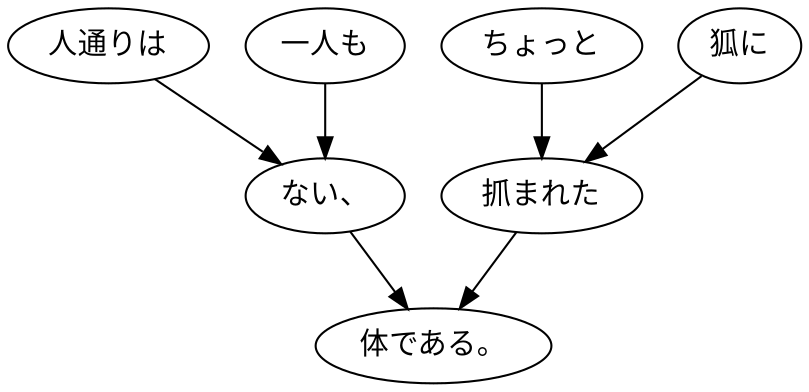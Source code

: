 digraph graph2040 {
	node0 [label="人通りは"];
	node1 [label="一人も"];
	node2 [label="ない、"];
	node3 [label="ちょっと"];
	node4 [label="狐に"];
	node5 [label="抓まれた"];
	node6 [label="体である。"];
	node0 -> node2;
	node1 -> node2;
	node2 -> node6;
	node3 -> node5;
	node4 -> node5;
	node5 -> node6;
}
